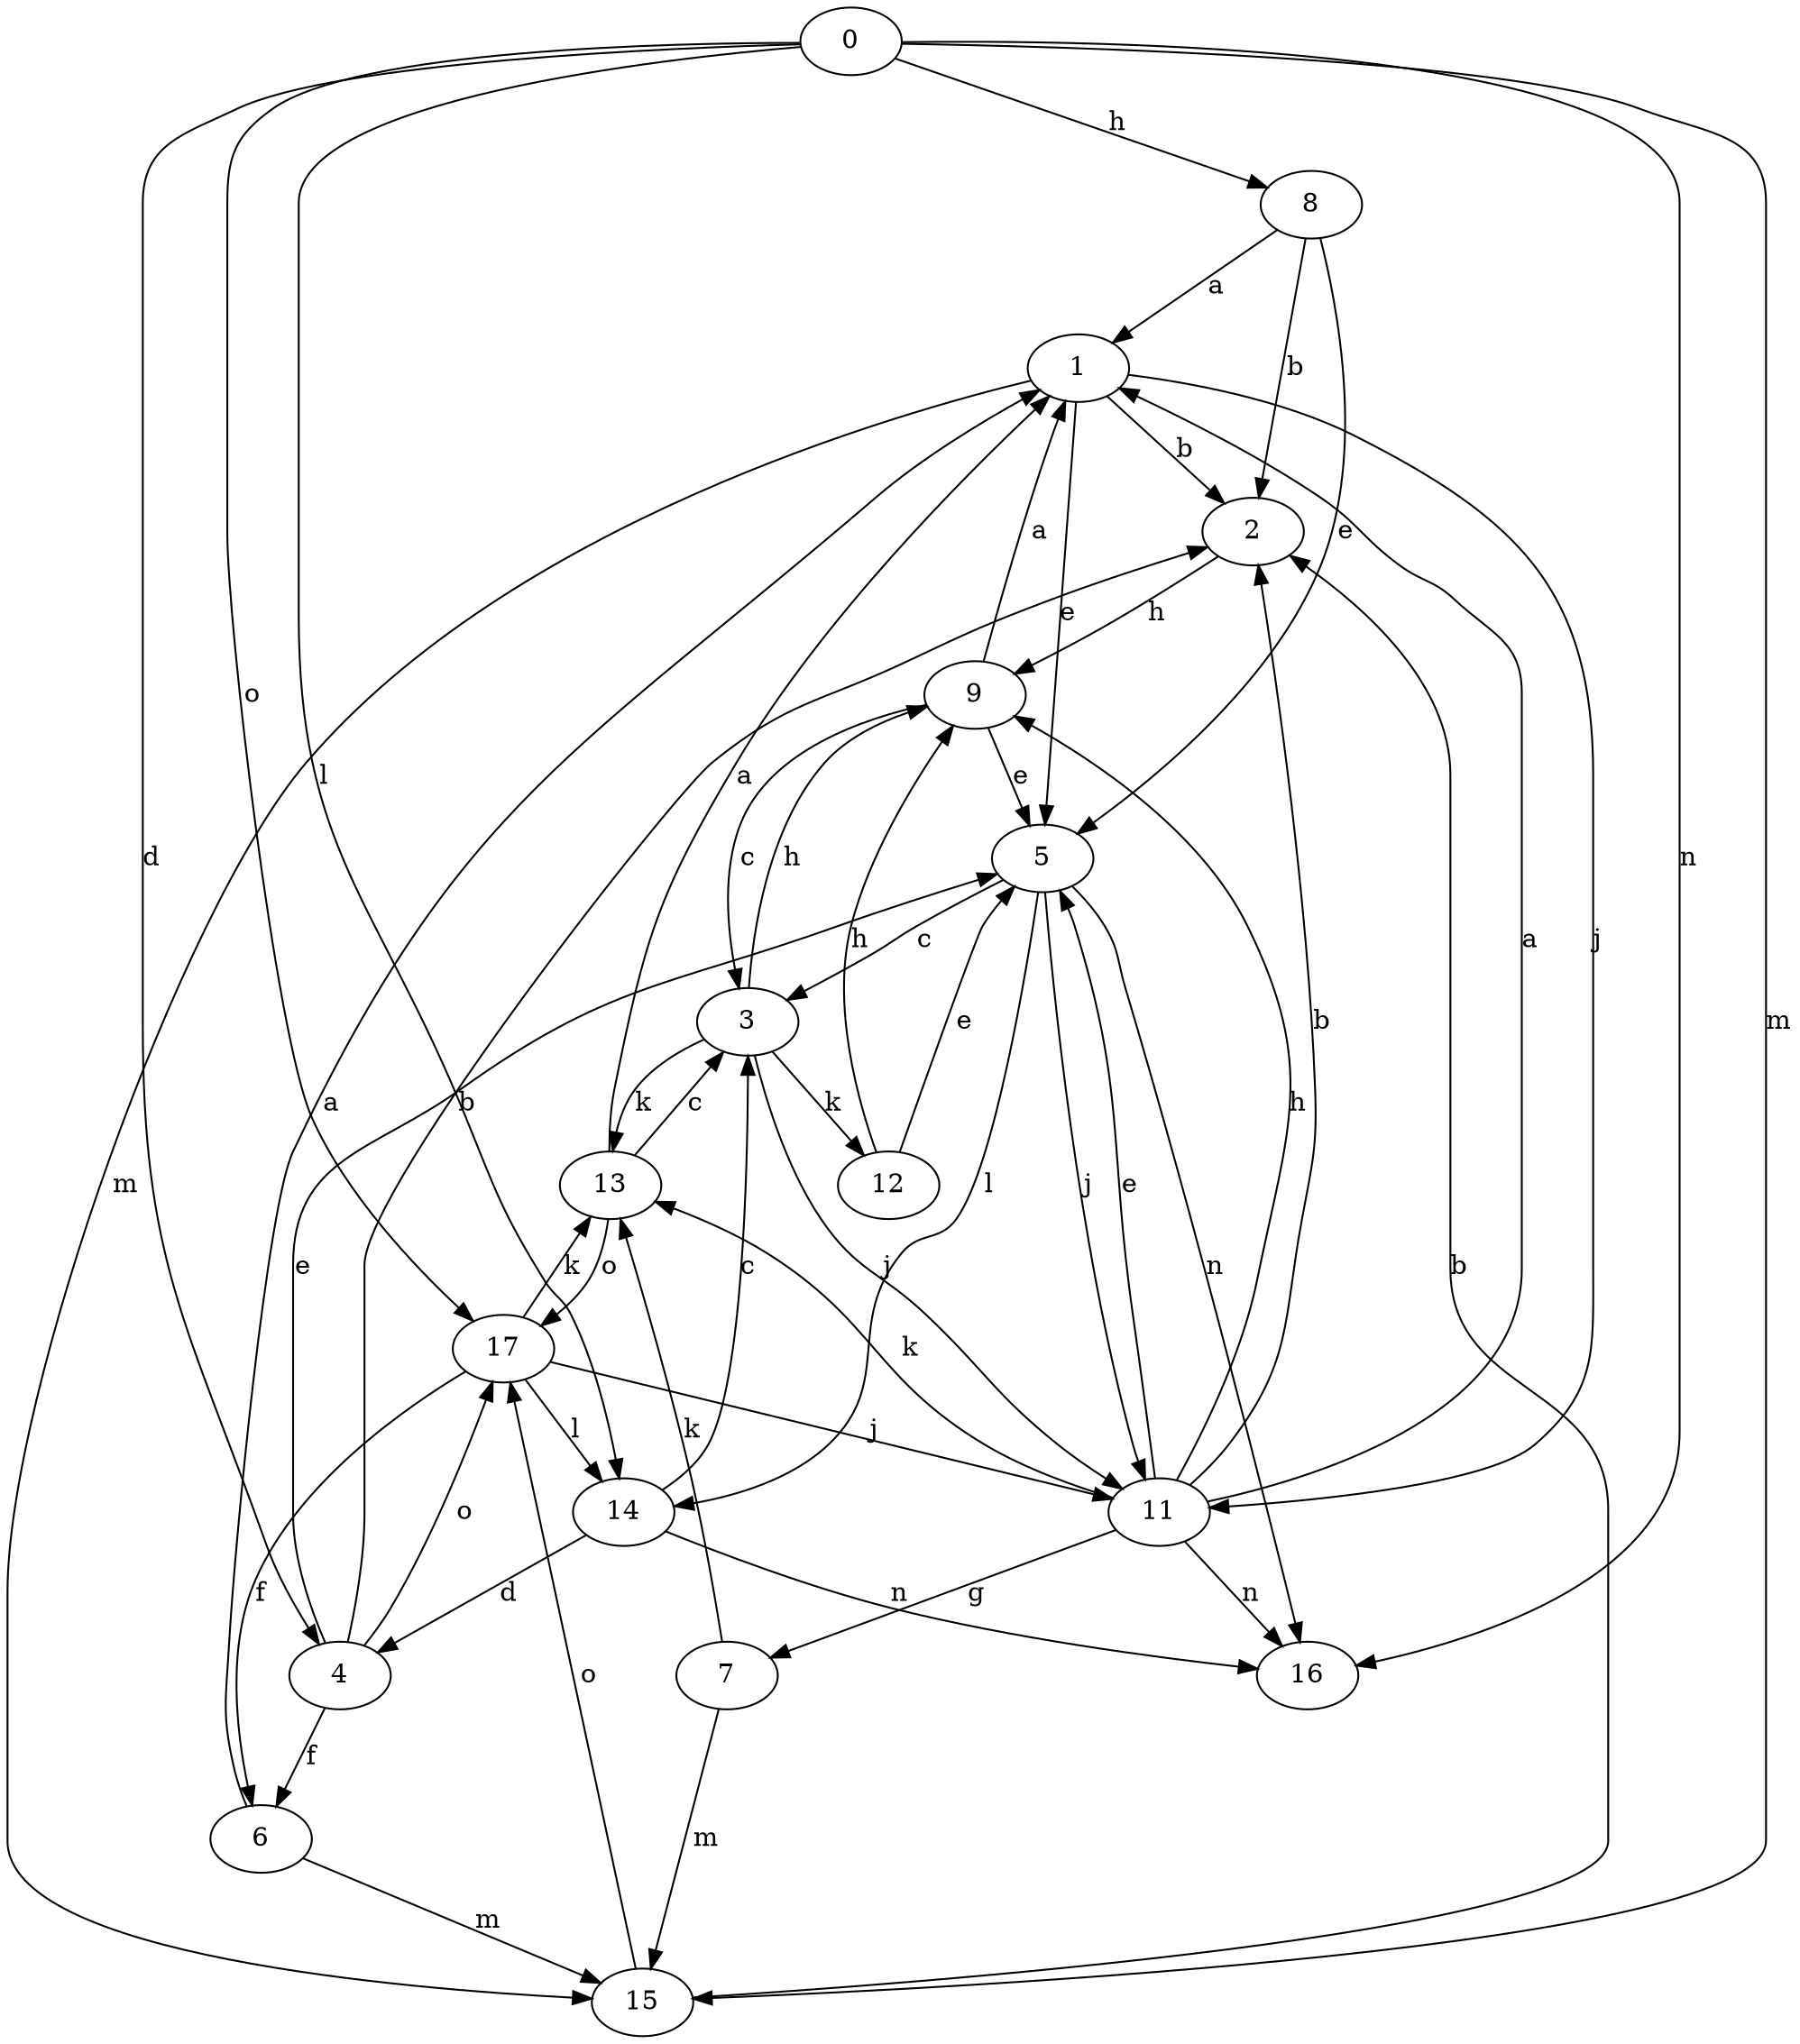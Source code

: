 strict digraph  {
1;
2;
3;
4;
5;
6;
7;
8;
9;
11;
0;
12;
13;
14;
15;
16;
17;
1 -> 2  [label=b];
1 -> 5  [label=e];
1 -> 11  [label=j];
1 -> 15  [label=m];
2 -> 9  [label=h];
3 -> 9  [label=h];
3 -> 11  [label=j];
3 -> 12  [label=k];
3 -> 13  [label=k];
4 -> 2  [label=b];
4 -> 5  [label=e];
4 -> 6  [label=f];
4 -> 17  [label=o];
5 -> 3  [label=c];
5 -> 11  [label=j];
5 -> 14  [label=l];
5 -> 16  [label=n];
6 -> 1  [label=a];
6 -> 15  [label=m];
7 -> 13  [label=k];
7 -> 15  [label=m];
8 -> 1  [label=a];
8 -> 2  [label=b];
8 -> 5  [label=e];
9 -> 1  [label=a];
9 -> 3  [label=c];
9 -> 5  [label=e];
11 -> 1  [label=a];
11 -> 2  [label=b];
11 -> 5  [label=e];
11 -> 7  [label=g];
11 -> 9  [label=h];
11 -> 13  [label=k];
11 -> 16  [label=n];
0 -> 4  [label=d];
0 -> 8  [label=h];
0 -> 14  [label=l];
0 -> 15  [label=m];
0 -> 16  [label=n];
0 -> 17  [label=o];
12 -> 5  [label=e];
12 -> 9  [label=h];
13 -> 1  [label=a];
13 -> 3  [label=c];
13 -> 17  [label=o];
14 -> 3  [label=c];
14 -> 4  [label=d];
14 -> 16  [label=n];
15 -> 2  [label=b];
15 -> 17  [label=o];
17 -> 6  [label=f];
17 -> 11  [label=j];
17 -> 13  [label=k];
17 -> 14  [label=l];
}
